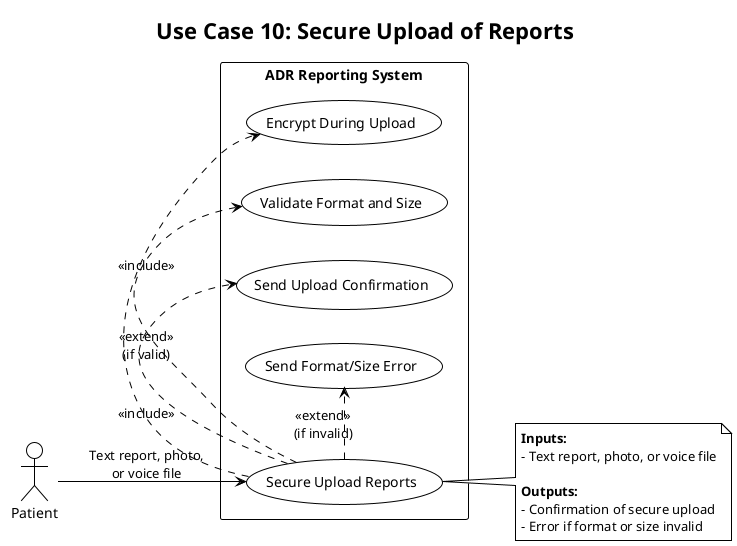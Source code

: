@startuml usecase10
!theme plain
title Use Case 10: Secure Upload of Reports

left to right direction

actor "Patient" as Patient
rectangle "ADR Reporting System" {
    usecase "Secure Upload Reports" as UC10
    usecase "Encrypt During Upload" as UC10_1
    usecase "Validate Format and Size" as UC10_2
    usecase "Send Upload Confirmation" as UC10_3
    usecase "Send Format/Size Error" as UC10_4
}

Patient --> UC10 : Text report, photo,\nor voice file

UC10 .> UC10_1 : <<include>>
UC10 .> UC10_2 : <<include>>
UC10 .> UC10_3 : <<extend>>\n(if valid)
UC10 .> UC10_4 : <<extend>>\n(if invalid)

note right of UC10
  **Inputs:**
  - Text report, photo, or voice file
  
  **Outputs:**
  - Confirmation of secure upload
  - Error if format or size invalid
end note

@enduml